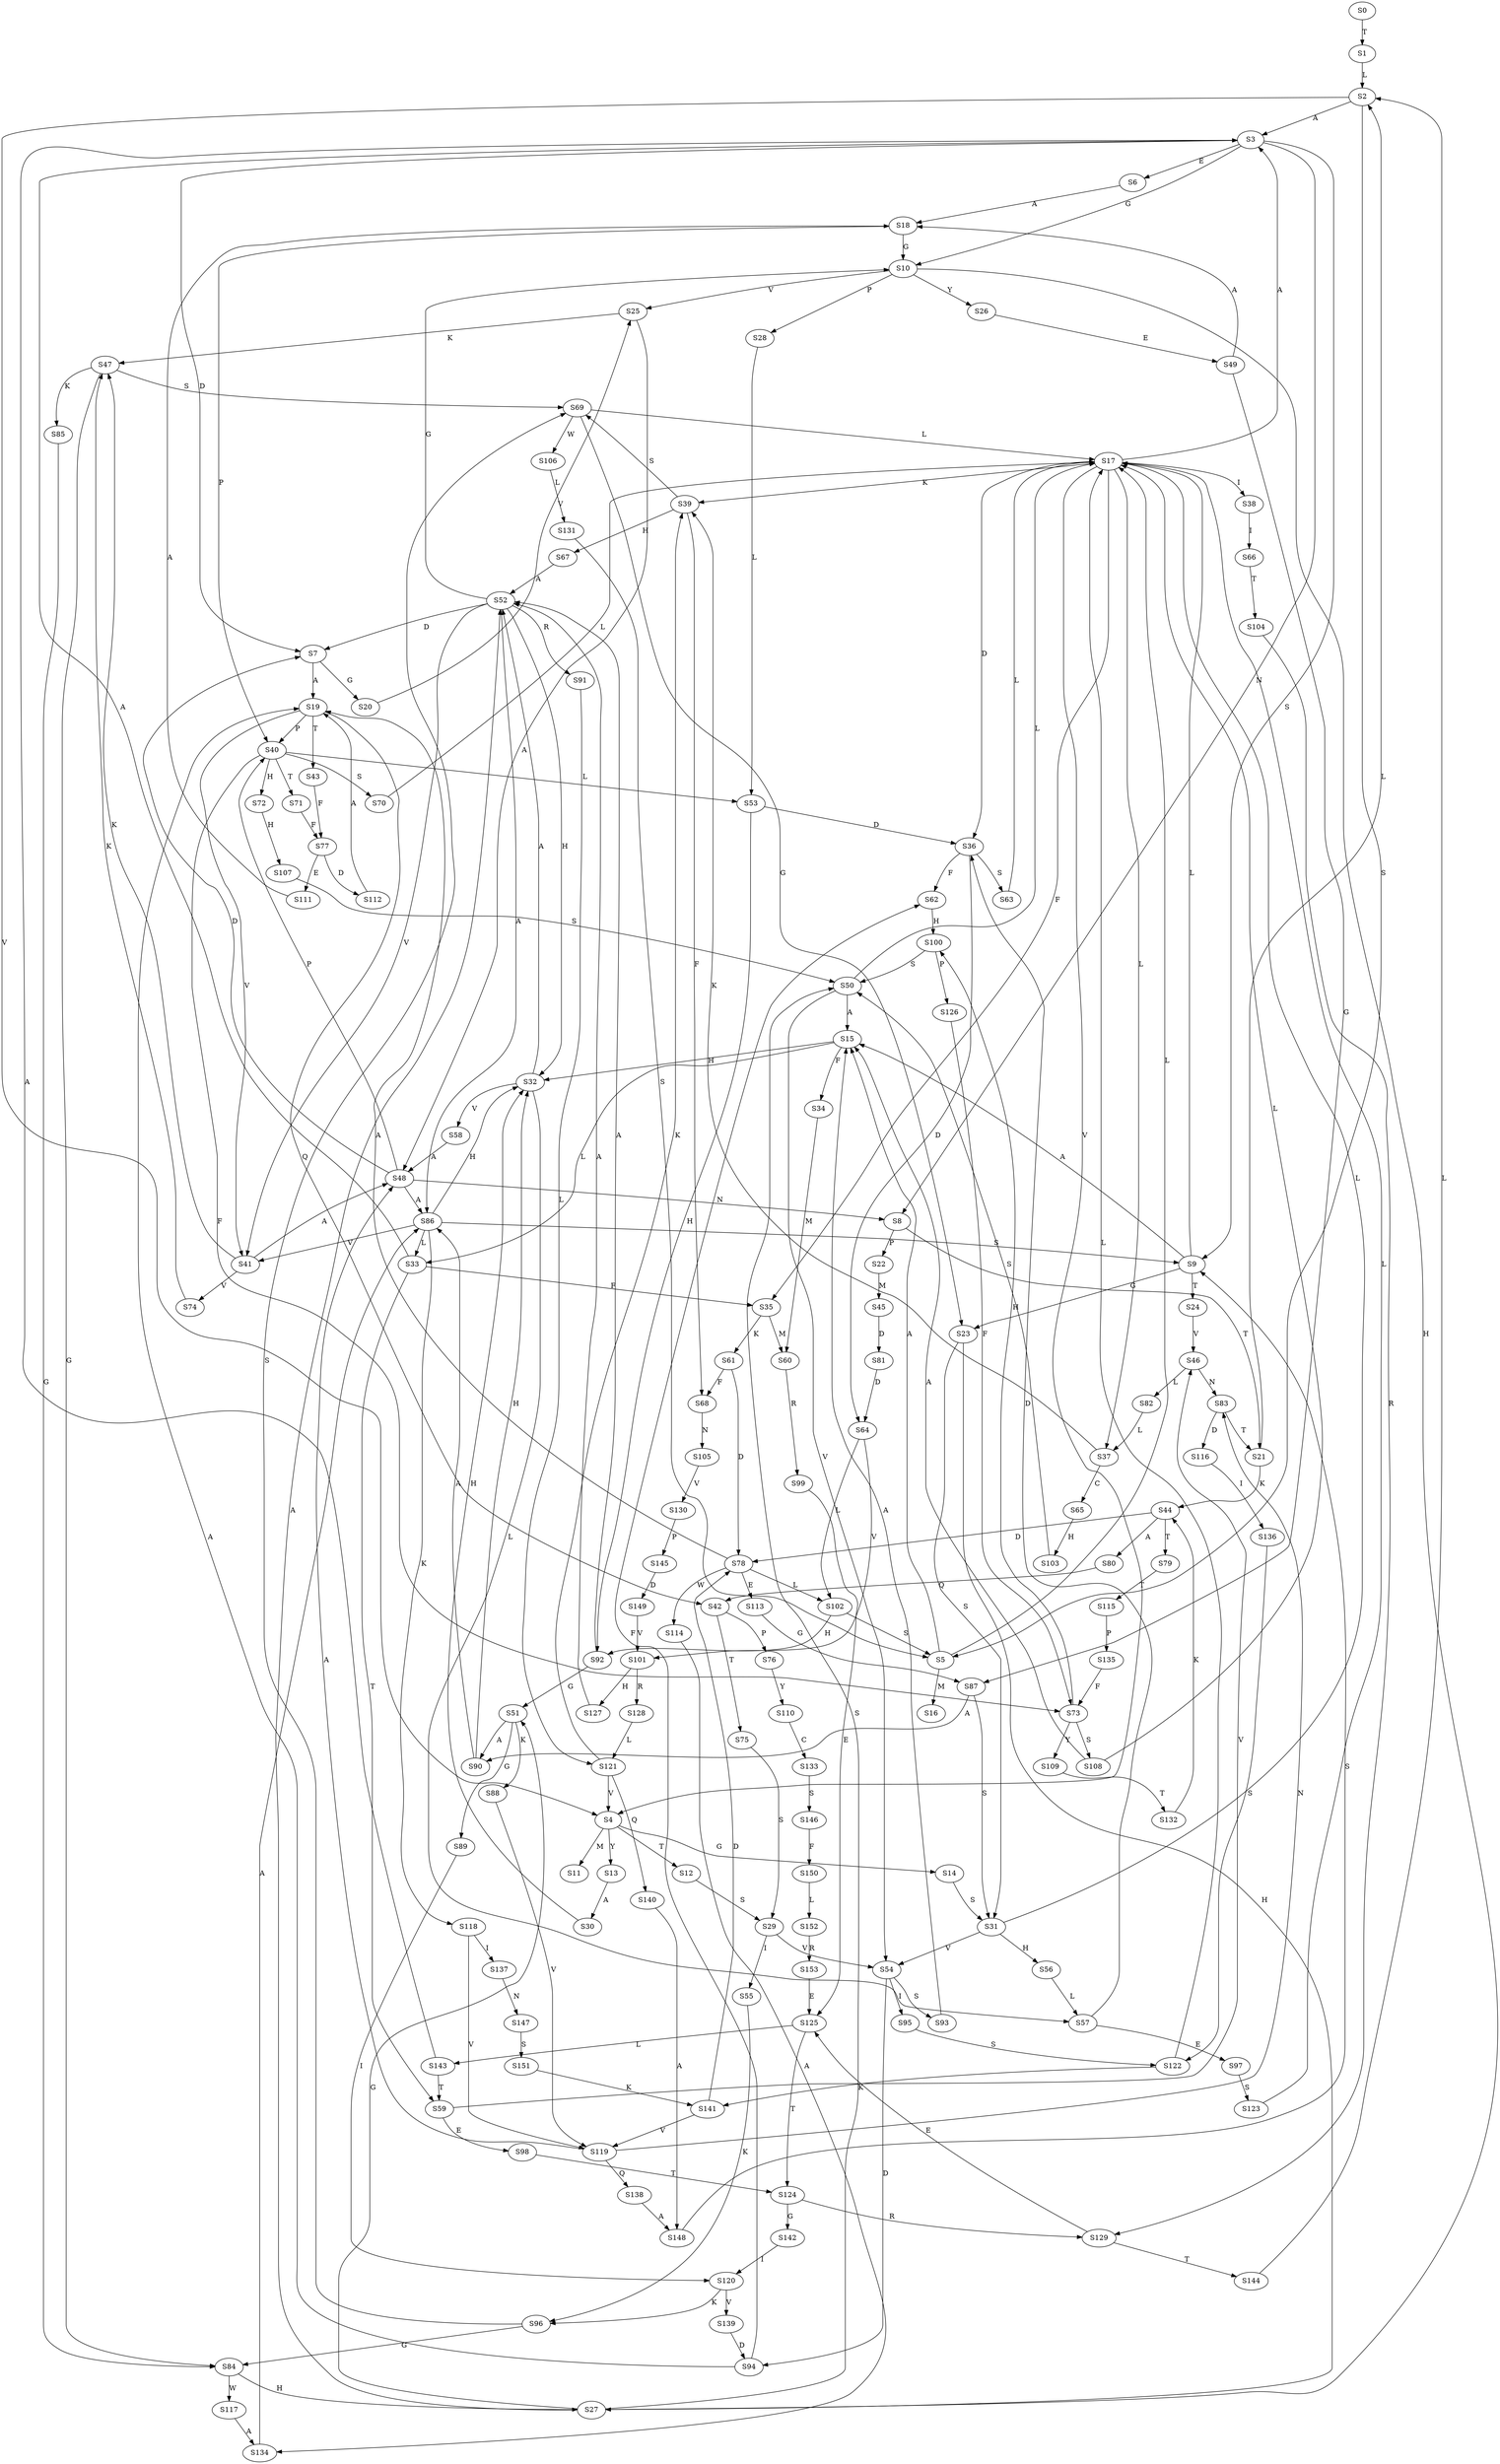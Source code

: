 strict digraph  {
	S0 -> S1 [ label = T ];
	S1 -> S2 [ label = L ];
	S2 -> S3 [ label = A ];
	S2 -> S4 [ label = V ];
	S2 -> S5 [ label = S ];
	S3 -> S6 [ label = E ];
	S3 -> S7 [ label = D ];
	S3 -> S8 [ label = N ];
	S3 -> S9 [ label = S ];
	S3 -> S10 [ label = G ];
	S4 -> S11 [ label = M ];
	S4 -> S12 [ label = T ];
	S4 -> S13 [ label = Y ];
	S4 -> S14 [ label = G ];
	S5 -> S15 [ label = A ];
	S5 -> S16 [ label = M ];
	S5 -> S17 [ label = L ];
	S6 -> S18 [ label = A ];
	S7 -> S19 [ label = A ];
	S7 -> S20 [ label = G ];
	S8 -> S21 [ label = T ];
	S8 -> S22 [ label = P ];
	S9 -> S23 [ label = G ];
	S9 -> S17 [ label = L ];
	S9 -> S15 [ label = A ];
	S9 -> S24 [ label = T ];
	S10 -> S25 [ label = V ];
	S10 -> S26 [ label = Y ];
	S10 -> S27 [ label = H ];
	S10 -> S28 [ label = P ];
	S12 -> S29 [ label = S ];
	S13 -> S30 [ label = A ];
	S14 -> S31 [ label = S ];
	S15 -> S32 [ label = H ];
	S15 -> S33 [ label = L ];
	S15 -> S34 [ label = F ];
	S17 -> S4 [ label = V ];
	S17 -> S35 [ label = F ];
	S17 -> S36 [ label = D ];
	S17 -> S3 [ label = A ];
	S17 -> S37 [ label = L ];
	S17 -> S38 [ label = I ];
	S17 -> S39 [ label = K ];
	S18 -> S10 [ label = G ];
	S18 -> S40 [ label = P ];
	S19 -> S40 [ label = P ];
	S19 -> S41 [ label = V ];
	S19 -> S42 [ label = Q ];
	S19 -> S43 [ label = T ];
	S20 -> S25 [ label = V ];
	S21 -> S44 [ label = K ];
	S21 -> S2 [ label = L ];
	S22 -> S45 [ label = M ];
	S23 -> S27 [ label = H ];
	S23 -> S31 [ label = S ];
	S24 -> S46 [ label = V ];
	S25 -> S47 [ label = K ];
	S25 -> S48 [ label = A ];
	S26 -> S49 [ label = E ];
	S27 -> S50 [ label = S ];
	S27 -> S51 [ label = G ];
	S27 -> S52 [ label = A ];
	S28 -> S53 [ label = L ];
	S29 -> S54 [ label = V ];
	S29 -> S55 [ label = I ];
	S30 -> S32 [ label = H ];
	S31 -> S17 [ label = L ];
	S31 -> S56 [ label = H ];
	S31 -> S54 [ label = V ];
	S32 -> S52 [ label = A ];
	S32 -> S57 [ label = L ];
	S32 -> S58 [ label = V ];
	S33 -> S59 [ label = T ];
	S33 -> S35 [ label = F ];
	S33 -> S3 [ label = A ];
	S34 -> S60 [ label = M ];
	S35 -> S60 [ label = M ];
	S35 -> S61 [ label = K ];
	S36 -> S62 [ label = F ];
	S36 -> S63 [ label = S ];
	S36 -> S64 [ label = D ];
	S37 -> S39 [ label = K ];
	S37 -> S65 [ label = C ];
	S38 -> S66 [ label = I ];
	S39 -> S67 [ label = H ];
	S39 -> S68 [ label = F ];
	S39 -> S69 [ label = S ];
	S40 -> S70 [ label = S ];
	S40 -> S53 [ label = L ];
	S40 -> S71 [ label = T ];
	S40 -> S72 [ label = H ];
	S40 -> S73 [ label = F ];
	S41 -> S47 [ label = K ];
	S41 -> S48 [ label = A ];
	S41 -> S74 [ label = V ];
	S42 -> S75 [ label = T ];
	S42 -> S76 [ label = P ];
	S43 -> S77 [ label = F ];
	S44 -> S78 [ label = D ];
	S44 -> S79 [ label = T ];
	S44 -> S80 [ label = A ];
	S45 -> S81 [ label = D ];
	S46 -> S82 [ label = L ];
	S46 -> S83 [ label = N ];
	S47 -> S84 [ label = G ];
	S47 -> S85 [ label = K ];
	S47 -> S69 [ label = S ];
	S48 -> S8 [ label = N ];
	S48 -> S40 [ label = P ];
	S48 -> S86 [ label = A ];
	S48 -> S7 [ label = D ];
	S49 -> S87 [ label = G ];
	S49 -> S18 [ label = A ];
	S50 -> S17 [ label = L ];
	S50 -> S54 [ label = V ];
	S50 -> S15 [ label = A ];
	S51 -> S88 [ label = K ];
	S51 -> S89 [ label = G ];
	S51 -> S90 [ label = A ];
	S52 -> S10 [ label = G ];
	S52 -> S41 [ label = V ];
	S52 -> S32 [ label = H ];
	S52 -> S86 [ label = A ];
	S52 -> S91 [ label = R ];
	S52 -> S7 [ label = D ];
	S53 -> S92 [ label = H ];
	S53 -> S36 [ label = D ];
	S54 -> S93 [ label = S ];
	S54 -> S94 [ label = D ];
	S54 -> S95 [ label = I ];
	S55 -> S96 [ label = K ];
	S56 -> S57 [ label = L ];
	S57 -> S36 [ label = D ];
	S57 -> S97 [ label = E ];
	S58 -> S48 [ label = A ];
	S59 -> S46 [ label = V ];
	S59 -> S98 [ label = E ];
	S60 -> S99 [ label = R ];
	S61 -> S78 [ label = D ];
	S61 -> S68 [ label = F ];
	S62 -> S100 [ label = H ];
	S63 -> S17 [ label = L ];
	S64 -> S101 [ label = V ];
	S64 -> S102 [ label = L ];
	S65 -> S103 [ label = H ];
	S66 -> S104 [ label = T ];
	S67 -> S52 [ label = A ];
	S68 -> S105 [ label = N ];
	S69 -> S106 [ label = W ];
	S69 -> S23 [ label = G ];
	S69 -> S17 [ label = L ];
	S70 -> S17 [ label = L ];
	S71 -> S77 [ label = F ];
	S72 -> S107 [ label = H ];
	S73 -> S108 [ label = S ];
	S73 -> S109 [ label = Y ];
	S73 -> S100 [ label = H ];
	S74 -> S47 [ label = K ];
	S75 -> S29 [ label = S ];
	S76 -> S110 [ label = Y ];
	S77 -> S111 [ label = E ];
	S77 -> S112 [ label = D ];
	S78 -> S19 [ label = A ];
	S78 -> S102 [ label = L ];
	S78 -> S113 [ label = E ];
	S78 -> S114 [ label = W ];
	S79 -> S115 [ label = T ];
	S80 -> S42 [ label = Q ];
	S81 -> S64 [ label = D ];
	S82 -> S37 [ label = L ];
	S83 -> S21 [ label = T ];
	S83 -> S116 [ label = D ];
	S84 -> S117 [ label = W ];
	S84 -> S27 [ label = H ];
	S85 -> S84 [ label = G ];
	S86 -> S118 [ label = K ];
	S86 -> S33 [ label = L ];
	S86 -> S9 [ label = S ];
	S86 -> S41 [ label = V ];
	S86 -> S32 [ label = H ];
	S87 -> S90 [ label = A ];
	S87 -> S31 [ label = S ];
	S88 -> S119 [ label = V ];
	S89 -> S120 [ label = I ];
	S90 -> S32 [ label = H ];
	S90 -> S86 [ label = A ];
	S91 -> S121 [ label = L ];
	S92 -> S52 [ label = A ];
	S92 -> S51 [ label = G ];
	S93 -> S15 [ label = A ];
	S94 -> S62 [ label = F ];
	S94 -> S19 [ label = A ];
	S95 -> S122 [ label = S ];
	S96 -> S84 [ label = G ];
	S96 -> S69 [ label = S ];
	S97 -> S123 [ label = S ];
	S98 -> S124 [ label = T ];
	S99 -> S125 [ label = E ];
	S100 -> S126 [ label = P ];
	S100 -> S50 [ label = S ];
	S101 -> S127 [ label = H ];
	S101 -> S128 [ label = R ];
	S102 -> S5 [ label = S ];
	S102 -> S92 [ label = H ];
	S103 -> S50 [ label = S ];
	S104 -> S129 [ label = R ];
	S105 -> S130 [ label = V ];
	S106 -> S131 [ label = L ];
	S107 -> S50 [ label = S ];
	S108 -> S17 [ label = L ];
	S108 -> S15 [ label = A ];
	S109 -> S132 [ label = T ];
	S110 -> S133 [ label = C ];
	S111 -> S18 [ label = A ];
	S112 -> S19 [ label = A ];
	S113 -> S87 [ label = G ];
	S114 -> S134 [ label = A ];
	S115 -> S135 [ label = P ];
	S116 -> S136 [ label = I ];
	S117 -> S134 [ label = A ];
	S118 -> S119 [ label = V ];
	S118 -> S137 [ label = I ];
	S119 -> S83 [ label = N ];
	S119 -> S138 [ label = Q ];
	S119 -> S48 [ label = A ];
	S120 -> S96 [ label = K ];
	S120 -> S139 [ label = V ];
	S121 -> S39 [ label = K ];
	S121 -> S140 [ label = Q ];
	S121 -> S4 [ label = V ];
	S122 -> S141 [ label = K ];
	S122 -> S17 [ label = L ];
	S123 -> S17 [ label = L ];
	S124 -> S129 [ label = R ];
	S124 -> S142 [ label = G ];
	S125 -> S143 [ label = L ];
	S125 -> S124 [ label = T ];
	S126 -> S73 [ label = F ];
	S127 -> S52 [ label = A ];
	S128 -> S121 [ label = L ];
	S129 -> S144 [ label = T ];
	S129 -> S125 [ label = E ];
	S130 -> S145 [ label = P ];
	S131 -> S5 [ label = S ];
	S132 -> S44 [ label = K ];
	S133 -> S146 [ label = S ];
	S134 -> S86 [ label = A ];
	S135 -> S73 [ label = F ];
	S136 -> S122 [ label = S ];
	S137 -> S147 [ label = N ];
	S138 -> S148 [ label = A ];
	S139 -> S94 [ label = D ];
	S140 -> S148 [ label = A ];
	S141 -> S78 [ label = D ];
	S141 -> S119 [ label = V ];
	S142 -> S120 [ label = I ];
	S143 -> S3 [ label = A ];
	S143 -> S59 [ label = T ];
	S144 -> S2 [ label = L ];
	S145 -> S149 [ label = D ];
	S146 -> S150 [ label = F ];
	S147 -> S151 [ label = S ];
	S148 -> S9 [ label = S ];
	S149 -> S101 [ label = V ];
	S150 -> S152 [ label = L ];
	S151 -> S141 [ label = K ];
	S152 -> S153 [ label = R ];
	S153 -> S125 [ label = E ];
}
